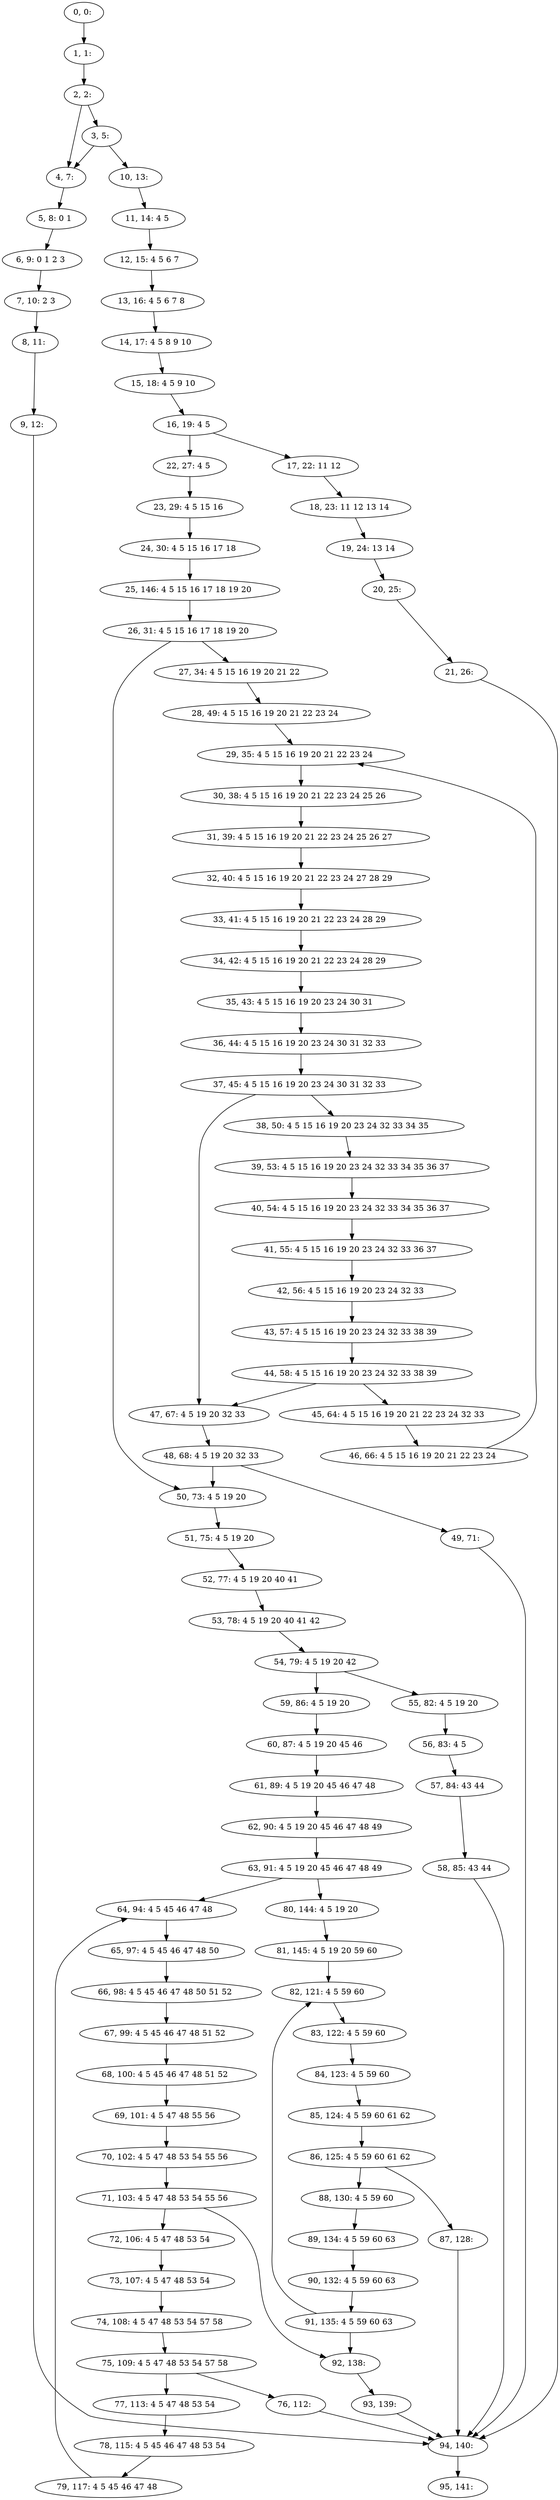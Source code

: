 digraph G {
0[label="0, 0: "];
1[label="1, 1: "];
2[label="2, 2: "];
3[label="3, 5: "];
4[label="4, 7: "];
5[label="5, 8: 0 1 "];
6[label="6, 9: 0 1 2 3 "];
7[label="7, 10: 2 3 "];
8[label="8, 11: "];
9[label="9, 12: "];
10[label="10, 13: "];
11[label="11, 14: 4 5 "];
12[label="12, 15: 4 5 6 7 "];
13[label="13, 16: 4 5 6 7 8 "];
14[label="14, 17: 4 5 8 9 10 "];
15[label="15, 18: 4 5 9 10 "];
16[label="16, 19: 4 5 "];
17[label="17, 22: 11 12 "];
18[label="18, 23: 11 12 13 14 "];
19[label="19, 24: 13 14 "];
20[label="20, 25: "];
21[label="21, 26: "];
22[label="22, 27: 4 5 "];
23[label="23, 29: 4 5 15 16 "];
24[label="24, 30: 4 5 15 16 17 18 "];
25[label="25, 146: 4 5 15 16 17 18 19 20 "];
26[label="26, 31: 4 5 15 16 17 18 19 20 "];
27[label="27, 34: 4 5 15 16 19 20 21 22 "];
28[label="28, 49: 4 5 15 16 19 20 21 22 23 24 "];
29[label="29, 35: 4 5 15 16 19 20 21 22 23 24 "];
30[label="30, 38: 4 5 15 16 19 20 21 22 23 24 25 26 "];
31[label="31, 39: 4 5 15 16 19 20 21 22 23 24 25 26 27 "];
32[label="32, 40: 4 5 15 16 19 20 21 22 23 24 27 28 29 "];
33[label="33, 41: 4 5 15 16 19 20 21 22 23 24 28 29 "];
34[label="34, 42: 4 5 15 16 19 20 21 22 23 24 28 29 "];
35[label="35, 43: 4 5 15 16 19 20 23 24 30 31 "];
36[label="36, 44: 4 5 15 16 19 20 23 24 30 31 32 33 "];
37[label="37, 45: 4 5 15 16 19 20 23 24 30 31 32 33 "];
38[label="38, 50: 4 5 15 16 19 20 23 24 32 33 34 35 "];
39[label="39, 53: 4 5 15 16 19 20 23 24 32 33 34 35 36 37 "];
40[label="40, 54: 4 5 15 16 19 20 23 24 32 33 34 35 36 37 "];
41[label="41, 55: 4 5 15 16 19 20 23 24 32 33 36 37 "];
42[label="42, 56: 4 5 15 16 19 20 23 24 32 33 "];
43[label="43, 57: 4 5 15 16 19 20 23 24 32 33 38 39 "];
44[label="44, 58: 4 5 15 16 19 20 23 24 32 33 38 39 "];
45[label="45, 64: 4 5 15 16 19 20 21 22 23 24 32 33 "];
46[label="46, 66: 4 5 15 16 19 20 21 22 23 24 "];
47[label="47, 67: 4 5 19 20 32 33 "];
48[label="48, 68: 4 5 19 20 32 33 "];
49[label="49, 71: "];
50[label="50, 73: 4 5 19 20 "];
51[label="51, 75: 4 5 19 20 "];
52[label="52, 77: 4 5 19 20 40 41 "];
53[label="53, 78: 4 5 19 20 40 41 42 "];
54[label="54, 79: 4 5 19 20 42 "];
55[label="55, 82: 4 5 19 20 "];
56[label="56, 83: 4 5 "];
57[label="57, 84: 43 44 "];
58[label="58, 85: 43 44 "];
59[label="59, 86: 4 5 19 20 "];
60[label="60, 87: 4 5 19 20 45 46 "];
61[label="61, 89: 4 5 19 20 45 46 47 48 "];
62[label="62, 90: 4 5 19 20 45 46 47 48 49 "];
63[label="63, 91: 4 5 19 20 45 46 47 48 49 "];
64[label="64, 94: 4 5 45 46 47 48 "];
65[label="65, 97: 4 5 45 46 47 48 50 "];
66[label="66, 98: 4 5 45 46 47 48 50 51 52 "];
67[label="67, 99: 4 5 45 46 47 48 51 52 "];
68[label="68, 100: 4 5 45 46 47 48 51 52 "];
69[label="69, 101: 4 5 47 48 55 56 "];
70[label="70, 102: 4 5 47 48 53 54 55 56 "];
71[label="71, 103: 4 5 47 48 53 54 55 56 "];
72[label="72, 106: 4 5 47 48 53 54 "];
73[label="73, 107: 4 5 47 48 53 54 "];
74[label="74, 108: 4 5 47 48 53 54 57 58 "];
75[label="75, 109: 4 5 47 48 53 54 57 58 "];
76[label="76, 112: "];
77[label="77, 113: 4 5 47 48 53 54 "];
78[label="78, 115: 4 5 45 46 47 48 53 54 "];
79[label="79, 117: 4 5 45 46 47 48 "];
80[label="80, 144: 4 5 19 20 "];
81[label="81, 145: 4 5 19 20 59 60 "];
82[label="82, 121: 4 5 59 60 "];
83[label="83, 122: 4 5 59 60 "];
84[label="84, 123: 4 5 59 60 "];
85[label="85, 124: 4 5 59 60 61 62 "];
86[label="86, 125: 4 5 59 60 61 62 "];
87[label="87, 128: "];
88[label="88, 130: 4 5 59 60 "];
89[label="89, 134: 4 5 59 60 63 "];
90[label="90, 132: 4 5 59 60 63 "];
91[label="91, 135: 4 5 59 60 63 "];
92[label="92, 138: "];
93[label="93, 139: "];
94[label="94, 140: "];
95[label="95, 141: "];
0->1 ;
1->2 ;
2->3 ;
2->4 ;
3->4 ;
3->10 ;
4->5 ;
5->6 ;
6->7 ;
7->8 ;
8->9 ;
9->94 ;
10->11 ;
11->12 ;
12->13 ;
13->14 ;
14->15 ;
15->16 ;
16->17 ;
16->22 ;
17->18 ;
18->19 ;
19->20 ;
20->21 ;
21->94 ;
22->23 ;
23->24 ;
24->25 ;
25->26 ;
26->27 ;
26->50 ;
27->28 ;
28->29 ;
29->30 ;
30->31 ;
31->32 ;
32->33 ;
33->34 ;
34->35 ;
35->36 ;
36->37 ;
37->38 ;
37->47 ;
38->39 ;
39->40 ;
40->41 ;
41->42 ;
42->43 ;
43->44 ;
44->45 ;
44->47 ;
45->46 ;
46->29 ;
47->48 ;
48->49 ;
48->50 ;
49->94 ;
50->51 ;
51->52 ;
52->53 ;
53->54 ;
54->55 ;
54->59 ;
55->56 ;
56->57 ;
57->58 ;
58->94 ;
59->60 ;
60->61 ;
61->62 ;
62->63 ;
63->64 ;
63->80 ;
64->65 ;
65->66 ;
66->67 ;
67->68 ;
68->69 ;
69->70 ;
70->71 ;
71->72 ;
71->92 ;
72->73 ;
73->74 ;
74->75 ;
75->76 ;
75->77 ;
76->94 ;
77->78 ;
78->79 ;
79->64 ;
80->81 ;
81->82 ;
82->83 ;
83->84 ;
84->85 ;
85->86 ;
86->87 ;
86->88 ;
87->94 ;
88->89 ;
89->90 ;
90->91 ;
91->92 ;
91->82 ;
92->93 ;
93->94 ;
94->95 ;
}
